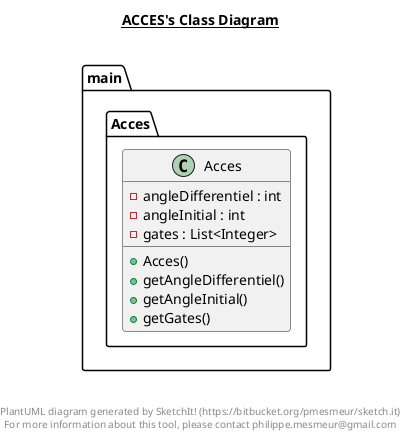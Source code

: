 @startuml

title __ACCES's Class Diagram__\n

  namespace main {
    namespace Acces {
      class main.Acces.Acces {
          - angleDifferentiel : int
          - angleInitial : int
          - gates : List<Integer>
          + Acces()
          + getAngleDifferentiel()
          + getAngleInitial()
          + getGates()
      }
    }
  }
  



right footer


PlantUML diagram generated by SketchIt! (https://bitbucket.org/pmesmeur/sketch.it)
For more information about this tool, please contact philippe.mesmeur@gmail.com
endfooter

@enduml
